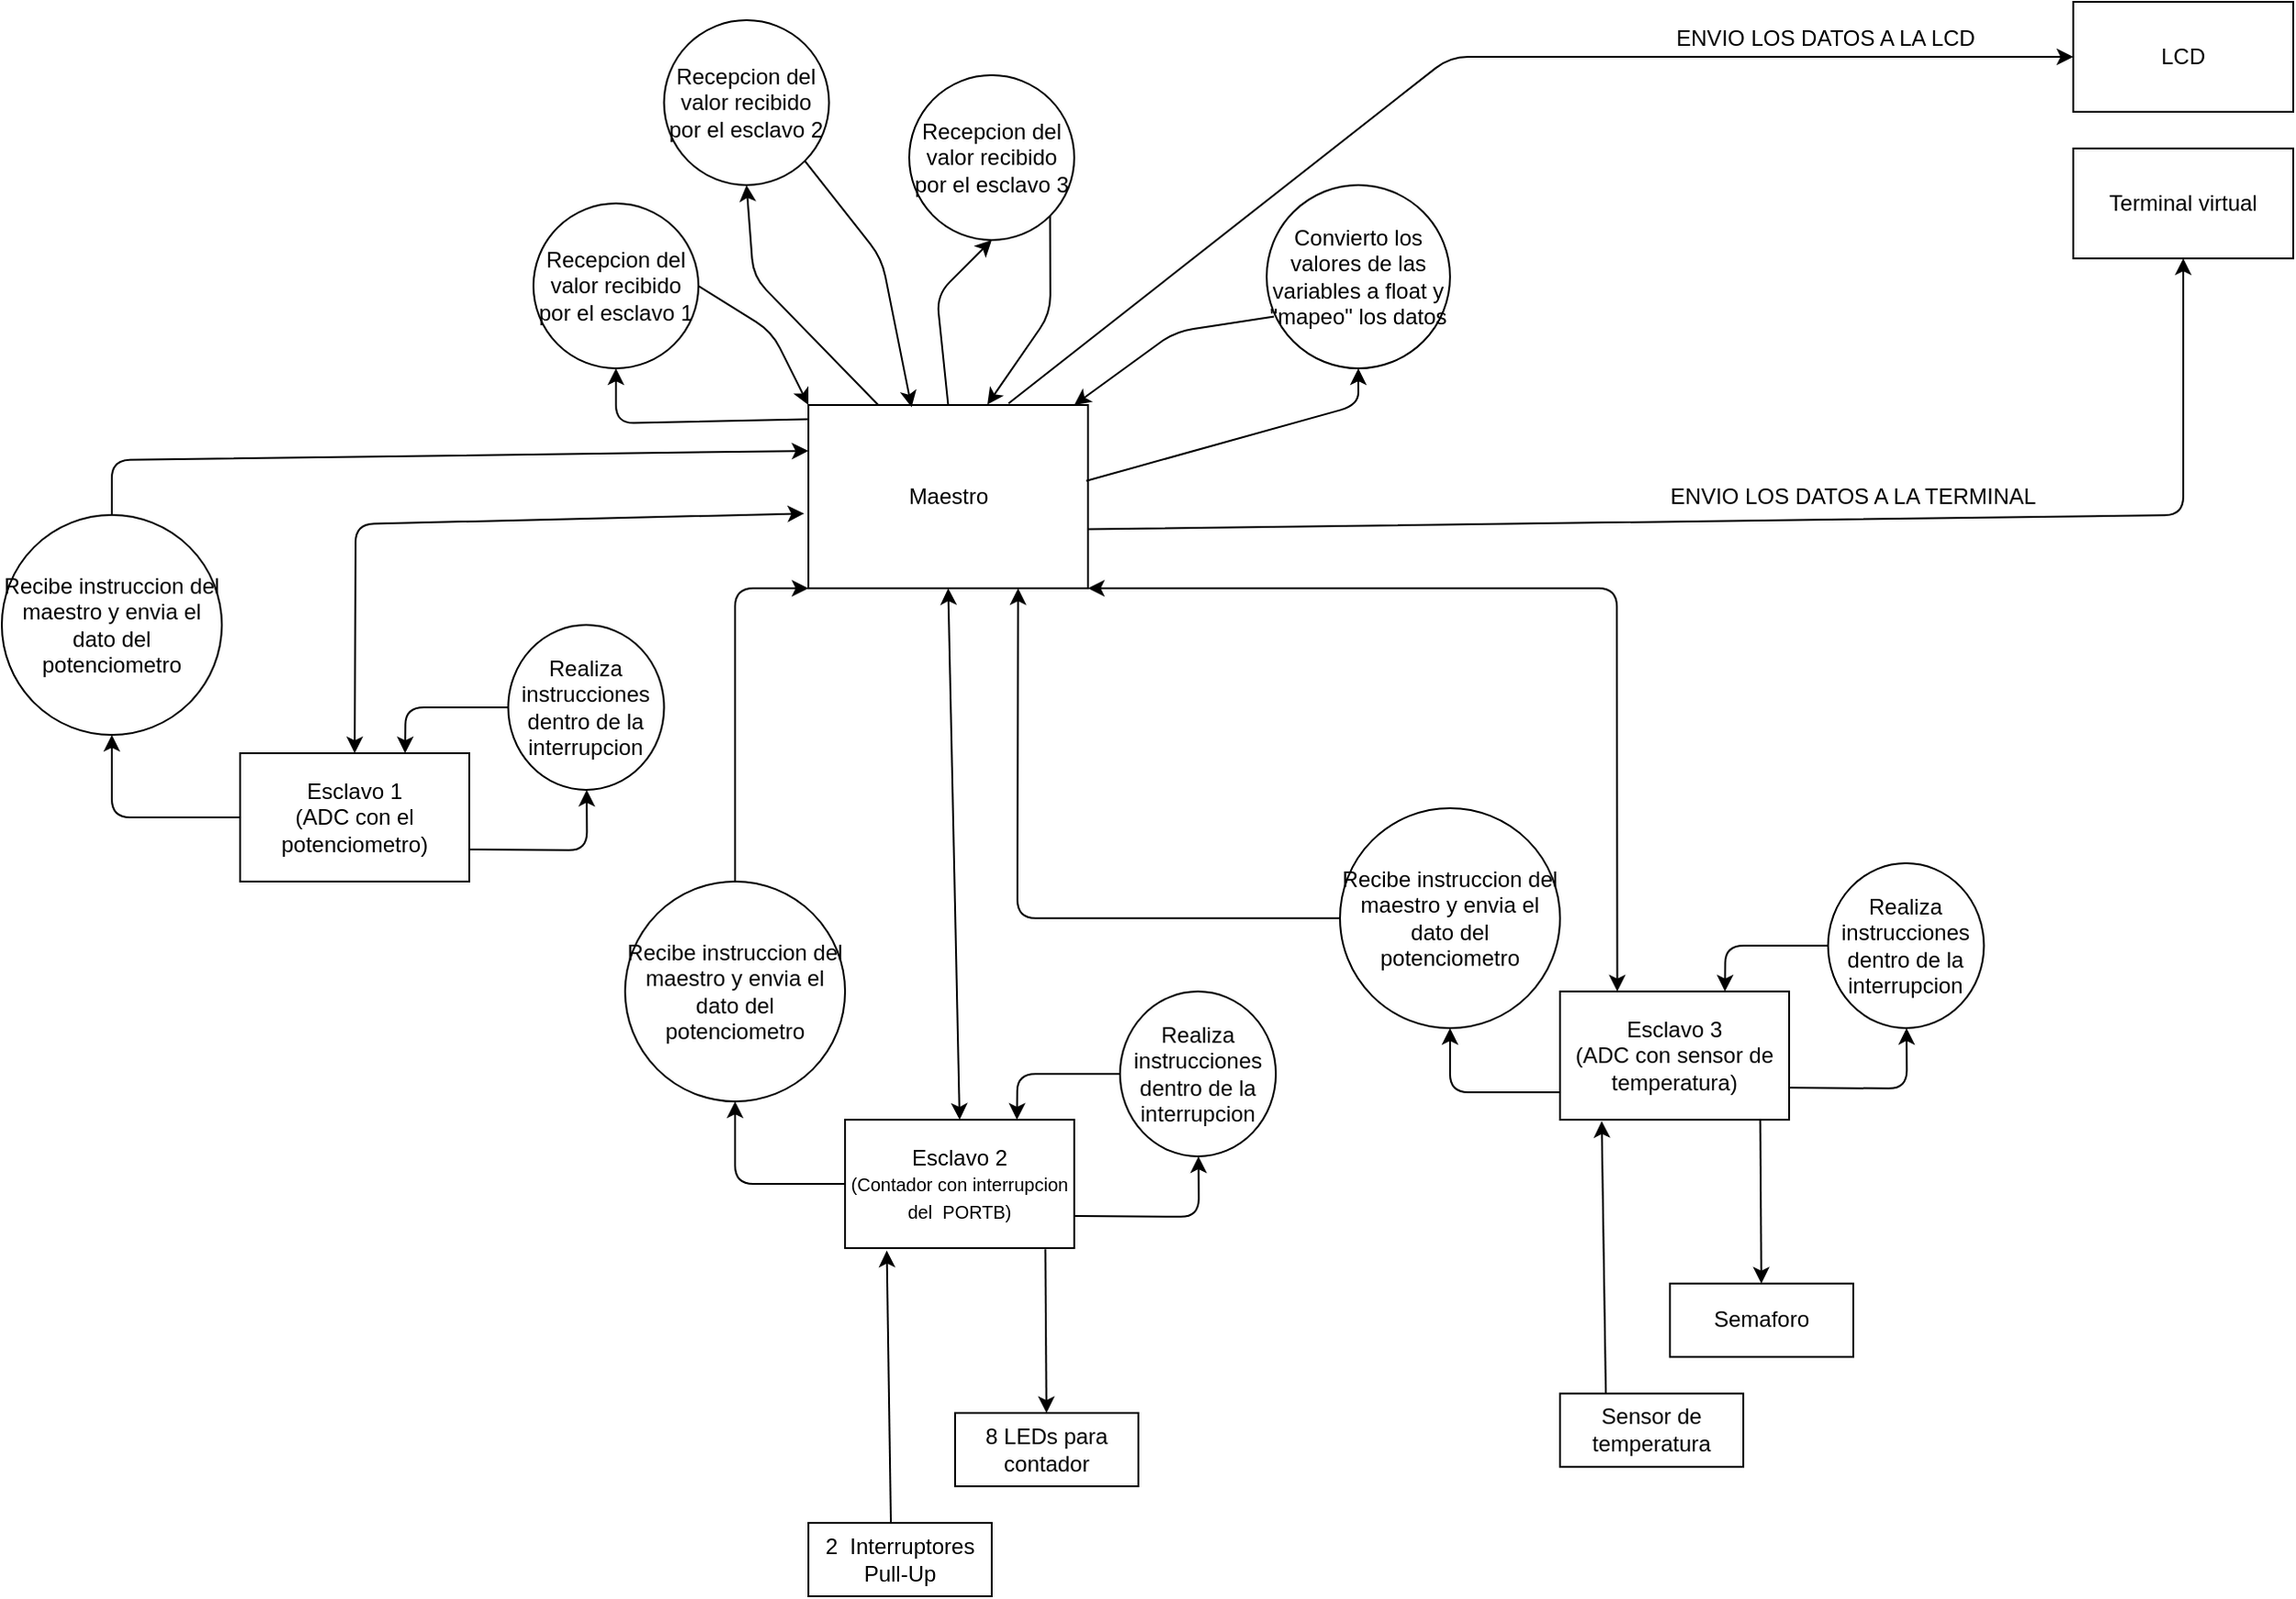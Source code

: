<mxfile version="14.2.9" type="device"><diagram id="kL_jKORAwtKstuIl_HJu" name="Page-1"><mxGraphModel dx="2580" dy="980" grid="1" gridSize="10" guides="1" tooltips="1" connect="1" arrows="1" fold="1" page="1" pageScale="1" pageWidth="850" pageHeight="1100" math="0" shadow="0"><root><mxCell id="0"/><mxCell id="1" parent="0"/><mxCell id="djHh3tj30gw9W-yw75Sn-1" value="Maestro" style="rounded=0;whiteSpace=wrap;html=1;" vertex="1" parent="1"><mxGeometry x="-50" y="260" width="152.5" height="100" as="geometry"/></mxCell><mxCell id="djHh3tj30gw9W-yw75Sn-2" value="Esclavo 1 &lt;br&gt;(ADC con el potenciometro)" style="rounded=0;whiteSpace=wrap;html=1;" vertex="1" parent="1"><mxGeometry x="-360" y="450" width="125" height="70" as="geometry"/></mxCell><mxCell id="djHh3tj30gw9W-yw75Sn-3" value="Esclavo 2&lt;br&gt;&lt;font style=&quot;font-size: 10px&quot;&gt;(Contador con interrupcion del&amp;nbsp; PORTB)&lt;/font&gt;" style="rounded=0;whiteSpace=wrap;html=1;" vertex="1" parent="1"><mxGeometry x="-30" y="650" width="125" height="70" as="geometry"/></mxCell><mxCell id="djHh3tj30gw9W-yw75Sn-4" value="Esclavo 3&lt;br&gt;(ADC con sensor de temperatura)" style="rounded=0;whiteSpace=wrap;html=1;" vertex="1" parent="1"><mxGeometry x="360" y="580" width="125" height="70" as="geometry"/></mxCell><mxCell id="djHh3tj30gw9W-yw75Sn-5" value="LCD" style="rounded=0;whiteSpace=wrap;html=1;" vertex="1" parent="1"><mxGeometry x="640" y="40" width="120" height="60" as="geometry"/></mxCell><mxCell id="djHh3tj30gw9W-yw75Sn-6" value="Terminal virtual" style="rounded=0;whiteSpace=wrap;html=1;" vertex="1" parent="1"><mxGeometry x="640" y="120" width="120" height="60" as="geometry"/></mxCell><mxCell id="djHh3tj30gw9W-yw75Sn-8" value="" style="endArrow=classic;html=1;entryX=0;entryY=0.5;entryDx=0;entryDy=0;exitX=0.716;exitY=-0.009;exitDx=0;exitDy=0;exitPerimeter=0;" edge="1" parent="1" source="djHh3tj30gw9W-yw75Sn-1" target="djHh3tj30gw9W-yw75Sn-5"><mxGeometry width="50" height="50" relative="1" as="geometry"><mxPoint x="400" y="310" as="sourcePoint"/><mxPoint x="450" y="260" as="targetPoint"/><Array as="points"><mxPoint x="300" y="70"/></Array></mxGeometry></mxCell><mxCell id="djHh3tj30gw9W-yw75Sn-10" value="" style="endArrow=classic;html=1;exitX=1.003;exitY=0.678;exitDx=0;exitDy=0;exitPerimeter=0;" edge="1" parent="1" source="djHh3tj30gw9W-yw75Sn-1" target="djHh3tj30gw9W-yw75Sn-6"><mxGeometry width="50" height="50" relative="1" as="geometry"><mxPoint x="488" y="135" as="sourcePoint"/><mxPoint x="450" y="260" as="targetPoint"/><Array as="points"><mxPoint x="700" y="320"/></Array></mxGeometry></mxCell><mxCell id="djHh3tj30gw9W-yw75Sn-14" value="" style="endArrow=classic;startArrow=classic;html=1;entryX=-0.015;entryY=0.592;entryDx=0;entryDy=0;exitX=0.5;exitY=0;exitDx=0;exitDy=0;entryPerimeter=0;" edge="1" parent="1" source="djHh3tj30gw9W-yw75Sn-2" target="djHh3tj30gw9W-yw75Sn-1"><mxGeometry width="50" height="50" relative="1" as="geometry"><mxPoint x="-180" y="510" as="sourcePoint"/><mxPoint x="-120" y="325.0" as="targetPoint"/><Array as="points"><mxPoint x="-297" y="325"/></Array></mxGeometry></mxCell><mxCell id="djHh3tj30gw9W-yw75Sn-15" value="" style="endArrow=classic;startArrow=classic;html=1;entryX=0.5;entryY=1;entryDx=0;entryDy=0;exitX=0.5;exitY=0;exitDx=0;exitDy=0;" edge="1" parent="1" source="djHh3tj30gw9W-yw75Sn-3" target="djHh3tj30gw9W-yw75Sn-1"><mxGeometry width="50" height="50" relative="1" as="geometry"><mxPoint x="60" y="510" as="sourcePoint"/><mxPoint x="110" y="460" as="targetPoint"/></mxGeometry></mxCell><mxCell id="djHh3tj30gw9W-yw75Sn-16" value="" style="endArrow=classic;startArrow=classic;html=1;entryX=1;entryY=1;entryDx=0;entryDy=0;exitX=0.25;exitY=0;exitDx=0;exitDy=0;" edge="1" parent="1" source="djHh3tj30gw9W-yw75Sn-4" target="djHh3tj30gw9W-yw75Sn-1"><mxGeometry width="50" height="50" relative="1" as="geometry"><mxPoint x="60" y="510" as="sourcePoint"/><mxPoint x="180" y="390" as="targetPoint"/><Array as="points"><mxPoint x="391" y="360"/></Array></mxGeometry></mxCell><mxCell id="djHh3tj30gw9W-yw75Sn-17" value="" style="endArrow=classic;html=1;exitX=0.874;exitY=1.009;exitDx=0;exitDy=0;exitPerimeter=0;" edge="1" parent="1" source="djHh3tj30gw9W-yw75Sn-3" target="djHh3tj30gw9W-yw75Sn-18"><mxGeometry width="50" height="50" relative="1" as="geometry"><mxPoint x="84" y="730" as="sourcePoint"/><mxPoint x="33" y="810" as="targetPoint"/></mxGeometry></mxCell><mxCell id="djHh3tj30gw9W-yw75Sn-18" value="8 LEDs para contador" style="rounded=0;whiteSpace=wrap;html=1;" vertex="1" parent="1"><mxGeometry x="30" y="810" width="100" height="40" as="geometry"/></mxCell><mxCell id="djHh3tj30gw9W-yw75Sn-19" value="2&amp;nbsp; Interruptores Pull-Up" style="rounded=0;whiteSpace=wrap;html=1;" vertex="1" parent="1"><mxGeometry x="-50" y="870" width="100" height="40" as="geometry"/></mxCell><mxCell id="djHh3tj30gw9W-yw75Sn-20" value="" style="endArrow=classic;html=1;exitX=0.25;exitY=0;exitDx=0;exitDy=0;entryX=0.182;entryY=1.02;entryDx=0;entryDy=0;entryPerimeter=0;" edge="1" parent="1" target="djHh3tj30gw9W-yw75Sn-3"><mxGeometry width="50" height="50" relative="1" as="geometry"><mxPoint x="-5" y="870" as="sourcePoint"/><mxPoint x="80" y="640" as="targetPoint"/></mxGeometry></mxCell><mxCell id="djHh3tj30gw9W-yw75Sn-21" value="" style="endArrow=classic;html=1;exitX=0.874;exitY=1.009;exitDx=0;exitDy=0;exitPerimeter=0;" edge="1" parent="1" target="djHh3tj30gw9W-yw75Sn-22"><mxGeometry width="50" height="50" relative="1" as="geometry"><mxPoint x="469.25" y="650" as="sourcePoint"/><mxPoint x="423" y="739.37" as="targetPoint"/></mxGeometry></mxCell><mxCell id="djHh3tj30gw9W-yw75Sn-22" value="Semaforo" style="rounded=0;whiteSpace=wrap;html=1;" vertex="1" parent="1"><mxGeometry x="420" y="739.37" width="100" height="40" as="geometry"/></mxCell><mxCell id="djHh3tj30gw9W-yw75Sn-23" value="Sensor de temperatura" style="rounded=0;whiteSpace=wrap;html=1;" vertex="1" parent="1"><mxGeometry x="360" y="799.37" width="100" height="40" as="geometry"/></mxCell><mxCell id="djHh3tj30gw9W-yw75Sn-24" value="" style="endArrow=classic;html=1;exitX=0.25;exitY=0;exitDx=0;exitDy=0;entryX=0.182;entryY=1.02;entryDx=0;entryDy=0;entryPerimeter=0;" edge="1" parent="1" source="djHh3tj30gw9W-yw75Sn-23"><mxGeometry width="50" height="50" relative="1" as="geometry"><mxPoint x="420" y="619.37" as="sourcePoint"/><mxPoint x="382.75" y="650.77" as="targetPoint"/></mxGeometry></mxCell><mxCell id="djHh3tj30gw9W-yw75Sn-25" value="Realiza instrucciones dentro de la interrupcion" style="ellipse;whiteSpace=wrap;html=1;" vertex="1" parent="1"><mxGeometry x="120" y="580" width="85" height="90" as="geometry"/></mxCell><mxCell id="djHh3tj30gw9W-yw75Sn-26" value="" style="endArrow=classic;html=1;exitX=1;exitY=0.75;exitDx=0;exitDy=0;" edge="1" parent="1" source="djHh3tj30gw9W-yw75Sn-3" target="djHh3tj30gw9W-yw75Sn-25"><mxGeometry width="50" height="50" relative="1" as="geometry"><mxPoint x="30" y="750" as="sourcePoint"/><mxPoint x="80" y="700" as="targetPoint"/><Array as="points"><mxPoint x="163" y="703"/></Array></mxGeometry></mxCell><mxCell id="djHh3tj30gw9W-yw75Sn-27" value="" style="endArrow=classic;html=1;exitX=0;exitY=0.5;exitDx=0;exitDy=0;entryX=0.75;entryY=0;entryDx=0;entryDy=0;" edge="1" parent="1" source="djHh3tj30gw9W-yw75Sn-25" target="djHh3tj30gw9W-yw75Sn-3"><mxGeometry width="50" height="50" relative="1" as="geometry"><mxPoint x="30" y="750" as="sourcePoint"/><mxPoint x="80" y="700" as="targetPoint"/><Array as="points"><mxPoint x="64" y="625"/></Array></mxGeometry></mxCell><mxCell id="djHh3tj30gw9W-yw75Sn-28" value="Realiza instrucciones dentro de la interrupcion" style="ellipse;whiteSpace=wrap;html=1;" vertex="1" parent="1"><mxGeometry x="-213.75" y="380" width="85" height="90" as="geometry"/></mxCell><mxCell id="djHh3tj30gw9W-yw75Sn-29" value="" style="endArrow=classic;html=1;exitX=1;exitY=0.75;exitDx=0;exitDy=0;" edge="1" parent="1" target="djHh3tj30gw9W-yw75Sn-28" source="djHh3tj30gw9W-yw75Sn-2"><mxGeometry width="50" height="50" relative="1" as="geometry"><mxPoint x="-239" y="503" as="sourcePoint"/><mxPoint x="-253.75" y="500" as="targetPoint"/><Array as="points"><mxPoint x="-170.75" y="503"/></Array></mxGeometry></mxCell><mxCell id="djHh3tj30gw9W-yw75Sn-30" value="" style="endArrow=classic;html=1;exitX=0;exitY=0.5;exitDx=0;exitDy=0;entryX=0.75;entryY=0;entryDx=0;entryDy=0;" edge="1" parent="1" source="djHh3tj30gw9W-yw75Sn-28"><mxGeometry width="50" height="50" relative="1" as="geometry"><mxPoint x="-303.75" y="550" as="sourcePoint"/><mxPoint x="-270" y="450" as="targetPoint"/><Array as="points"><mxPoint x="-269.75" y="425"/></Array></mxGeometry></mxCell><mxCell id="djHh3tj30gw9W-yw75Sn-31" value="Realiza instrucciones dentro de la interrupcion" style="ellipse;whiteSpace=wrap;html=1;" vertex="1" parent="1"><mxGeometry x="506.25" y="510" width="85" height="90" as="geometry"/></mxCell><mxCell id="djHh3tj30gw9W-yw75Sn-32" value="" style="endArrow=classic;html=1;exitX=1;exitY=0.75;exitDx=0;exitDy=0;" edge="1" parent="1" target="djHh3tj30gw9W-yw75Sn-31" source="djHh3tj30gw9W-yw75Sn-4"><mxGeometry width="50" height="50" relative="1" as="geometry"><mxPoint x="481.25" y="632.5" as="sourcePoint"/><mxPoint x="466.25" y="630" as="targetPoint"/><Array as="points"><mxPoint x="549.25" y="633"/></Array></mxGeometry></mxCell><mxCell id="djHh3tj30gw9W-yw75Sn-33" value="" style="endArrow=classic;html=1;exitX=0;exitY=0.5;exitDx=0;exitDy=0;entryX=0.75;entryY=0;entryDx=0;entryDy=0;" edge="1" parent="1" source="djHh3tj30gw9W-yw75Sn-31"><mxGeometry width="50" height="50" relative="1" as="geometry"><mxPoint x="416.25" y="680" as="sourcePoint"/><mxPoint x="450" y="580" as="targetPoint"/><Array as="points"><mxPoint x="450.25" y="555"/></Array></mxGeometry></mxCell><mxCell id="djHh3tj30gw9W-yw75Sn-34" value="" style="endArrow=classic;html=1;exitX=0;exitY=0.5;exitDx=0;exitDy=0;" edge="1" parent="1" source="djHh3tj30gw9W-yw75Sn-2" target="djHh3tj30gw9W-yw75Sn-35"><mxGeometry width="50" height="50" relative="1" as="geometry"><mxPoint x="-50" y="550" as="sourcePoint"/><mxPoint x="-410" y="440" as="targetPoint"/><Array as="points"><mxPoint x="-430" y="485"/></Array></mxGeometry></mxCell><mxCell id="djHh3tj30gw9W-yw75Sn-35" value="Recibe instruccion del maestro y envia el dato del potenciometro" style="ellipse;whiteSpace=wrap;html=1;aspect=fixed;" vertex="1" parent="1"><mxGeometry x="-490" y="320" width="120" height="120" as="geometry"/></mxCell><mxCell id="djHh3tj30gw9W-yw75Sn-36" value="" style="endArrow=classic;html=1;entryX=0;entryY=0.25;entryDx=0;entryDy=0;exitX=0.5;exitY=0;exitDx=0;exitDy=0;" edge="1" parent="1" source="djHh3tj30gw9W-yw75Sn-35" target="djHh3tj30gw9W-yw75Sn-1"><mxGeometry width="50" height="50" relative="1" as="geometry"><mxPoint x="-50" y="510" as="sourcePoint"/><mxPoint x="-120" y="290.0" as="targetPoint"/><Array as="points"><mxPoint x="-430" y="290"/></Array></mxGeometry></mxCell><mxCell id="djHh3tj30gw9W-yw75Sn-37" value="" style="endArrow=classic;html=1;exitX=0;exitY=0.5;exitDx=0;exitDy=0;" edge="1" parent="1" target="djHh3tj30gw9W-yw75Sn-38"><mxGeometry width="50" height="50" relative="1" as="geometry"><mxPoint x="-30" y="685" as="sourcePoint"/><mxPoint x="-80" y="640" as="targetPoint"/><Array as="points"><mxPoint x="-90" y="685"/></Array></mxGeometry></mxCell><mxCell id="djHh3tj30gw9W-yw75Sn-38" value="Recibe instruccion del maestro y envia el dato del potenciometro" style="ellipse;whiteSpace=wrap;html=1;aspect=fixed;" vertex="1" parent="1"><mxGeometry x="-150" y="520" width="120" height="120" as="geometry"/></mxCell><mxCell id="djHh3tj30gw9W-yw75Sn-39" value="" style="endArrow=classic;html=1;exitX=0.5;exitY=0;exitDx=0;exitDy=0;entryX=0;entryY=1;entryDx=0;entryDy=0;" edge="1" parent="1" source="djHh3tj30gw9W-yw75Sn-38" target="djHh3tj30gw9W-yw75Sn-1"><mxGeometry width="50" height="50" relative="1" as="geometry"><mxPoint x="280" y="710" as="sourcePoint"/><mxPoint x="300" y="490.0" as="targetPoint"/><Array as="points"><mxPoint x="-90" y="360"/></Array></mxGeometry></mxCell><mxCell id="djHh3tj30gw9W-yw75Sn-40" value="" style="endArrow=classic;html=1;exitX=0;exitY=0.5;exitDx=0;exitDy=0;" edge="1" parent="1" target="djHh3tj30gw9W-yw75Sn-41"><mxGeometry width="50" height="50" relative="1" as="geometry"><mxPoint x="360" y="635" as="sourcePoint"/><mxPoint x="310" y="590" as="targetPoint"/><Array as="points"><mxPoint x="300" y="635"/></Array></mxGeometry></mxCell><mxCell id="djHh3tj30gw9W-yw75Sn-41" value="Recibe instruccion del maestro y envia el dato del potenciometro" style="ellipse;whiteSpace=wrap;html=1;aspect=fixed;" vertex="1" parent="1"><mxGeometry x="240" y="480" width="120" height="120" as="geometry"/></mxCell><mxCell id="djHh3tj30gw9W-yw75Sn-42" value="" style="endArrow=classic;html=1;exitX=0;exitY=0.5;exitDx=0;exitDy=0;entryX=0.75;entryY=1;entryDx=0;entryDy=0;" edge="1" parent="1" source="djHh3tj30gw9W-yw75Sn-41" target="djHh3tj30gw9W-yw75Sn-1"><mxGeometry width="50" height="50" relative="1" as="geometry"><mxPoint x="670" y="660" as="sourcePoint"/><mxPoint x="360" y="310.0" as="targetPoint"/><Array as="points"><mxPoint x="64" y="540"/></Array></mxGeometry></mxCell><mxCell id="djHh3tj30gw9W-yw75Sn-43" value="Recepcion del valor recibido por el esclavo 1" style="ellipse;whiteSpace=wrap;html=1;aspect=fixed;" vertex="1" parent="1"><mxGeometry x="-200" y="150" width="90" height="90" as="geometry"/></mxCell><mxCell id="djHh3tj30gw9W-yw75Sn-44" value="Recepcion del valor recibido por el esclavo 2" style="ellipse;whiteSpace=wrap;html=1;aspect=fixed;" vertex="1" parent="1"><mxGeometry x="-128.75" y="50" width="90" height="90" as="geometry"/></mxCell><mxCell id="djHh3tj30gw9W-yw75Sn-45" value="Recepcion del valor recibido por el esclavo 3" style="ellipse;whiteSpace=wrap;html=1;aspect=fixed;" vertex="1" parent="1"><mxGeometry x="5" y="80" width="90" height="90" as="geometry"/></mxCell><mxCell id="djHh3tj30gw9W-yw75Sn-46" value="" style="endArrow=classic;html=1;entryX=0.5;entryY=1;entryDx=0;entryDy=0;exitX=-0.002;exitY=0.078;exitDx=0;exitDy=0;exitPerimeter=0;" edge="1" parent="1" source="djHh3tj30gw9W-yw75Sn-1" target="djHh3tj30gw9W-yw75Sn-43"><mxGeometry width="50" height="50" relative="1" as="geometry"><mxPoint x="290" y="400" as="sourcePoint"/><mxPoint x="340" y="350" as="targetPoint"/><Array as="points"><mxPoint x="-155" y="270"/></Array></mxGeometry></mxCell><mxCell id="djHh3tj30gw9W-yw75Sn-47" value="" style="endArrow=classic;html=1;exitX=0.25;exitY=0;exitDx=0;exitDy=0;entryX=0.5;entryY=1;entryDx=0;entryDy=0;" edge="1" parent="1" source="djHh3tj30gw9W-yw75Sn-1" target="djHh3tj30gw9W-yw75Sn-44"><mxGeometry width="50" height="50" relative="1" as="geometry"><mxPoint x="120" y="350" as="sourcePoint"/><mxPoint x="170" y="300" as="targetPoint"/><Array as="points"><mxPoint x="-80" y="190"/></Array></mxGeometry></mxCell><mxCell id="djHh3tj30gw9W-yw75Sn-48" value="" style="endArrow=classic;html=1;entryX=0.5;entryY=1;entryDx=0;entryDy=0;exitX=0.5;exitY=0;exitDx=0;exitDy=0;" edge="1" parent="1" source="djHh3tj30gw9W-yw75Sn-1" target="djHh3tj30gw9W-yw75Sn-45"><mxGeometry width="50" height="50" relative="1" as="geometry"><mxPoint x="120" y="350" as="sourcePoint"/><mxPoint x="170" y="300" as="targetPoint"/><Array as="points"><mxPoint x="20" y="200"/></Array></mxGeometry></mxCell><mxCell id="djHh3tj30gw9W-yw75Sn-49" value="" style="endArrow=classic;html=1;exitX=1;exitY=0.5;exitDx=0;exitDy=0;entryX=0;entryY=0;entryDx=0;entryDy=0;" edge="1" parent="1" source="djHh3tj30gw9W-yw75Sn-43" target="djHh3tj30gw9W-yw75Sn-1"><mxGeometry width="50" height="50" relative="1" as="geometry"><mxPoint x="120" y="350" as="sourcePoint"/><mxPoint x="170" y="300" as="targetPoint"/><Array as="points"><mxPoint x="-70" y="220"/></Array></mxGeometry></mxCell><mxCell id="djHh3tj30gw9W-yw75Sn-50" value="" style="endArrow=classic;html=1;exitX=1;exitY=1;exitDx=0;exitDy=0;entryX=0.369;entryY=0.012;entryDx=0;entryDy=0;entryPerimeter=0;" edge="1" parent="1" source="djHh3tj30gw9W-yw75Sn-44" target="djHh3tj30gw9W-yw75Sn-1"><mxGeometry width="50" height="50" relative="1" as="geometry"><mxPoint x="120" y="350" as="sourcePoint"/><mxPoint x="170" y="300" as="targetPoint"/><Array as="points"><mxPoint x="-10" y="180"/></Array></mxGeometry></mxCell><mxCell id="djHh3tj30gw9W-yw75Sn-51" value="" style="endArrow=classic;html=1;exitX=1;exitY=1;exitDx=0;exitDy=0;entryX=0.64;entryY=-0.002;entryDx=0;entryDy=0;entryPerimeter=0;" edge="1" parent="1" source="djHh3tj30gw9W-yw75Sn-45" target="djHh3tj30gw9W-yw75Sn-1"><mxGeometry width="50" height="50" relative="1" as="geometry"><mxPoint x="120" y="350" as="sourcePoint"/><mxPoint x="170" y="300" as="targetPoint"/><Array as="points"><mxPoint x="82" y="210"/></Array></mxGeometry></mxCell><mxCell id="djHh3tj30gw9W-yw75Sn-52" value="Convierto los valores de las variables a float y &quot;mapeo&quot; los datos" style="ellipse;whiteSpace=wrap;html=1;aspect=fixed;" vertex="1" parent="1"><mxGeometry x="200" y="140" width="100" height="100" as="geometry"/></mxCell><mxCell id="djHh3tj30gw9W-yw75Sn-53" value="" style="endArrow=classic;html=1;exitX=0.994;exitY=0.414;exitDx=0;exitDy=0;entryX=0.5;entryY=1;entryDx=0;entryDy=0;exitPerimeter=0;" edge="1" parent="1" source="djHh3tj30gw9W-yw75Sn-1" target="djHh3tj30gw9W-yw75Sn-52"><mxGeometry width="50" height="50" relative="1" as="geometry"><mxPoint x="200" y="240" as="sourcePoint"/><mxPoint x="210" y="220" as="targetPoint"/><Array as="points"><mxPoint x="250" y="260"/></Array></mxGeometry></mxCell><mxCell id="djHh3tj30gw9W-yw75Sn-54" value="" style="endArrow=classic;html=1;exitX=0.04;exitY=0.718;exitDx=0;exitDy=0;exitPerimeter=0;" edge="1" parent="1" source="djHh3tj30gw9W-yw75Sn-52" target="djHh3tj30gw9W-yw75Sn-1"><mxGeometry width="50" height="50" relative="1" as="geometry"><mxPoint x="200" y="240" as="sourcePoint"/><mxPoint x="250" y="190" as="targetPoint"/><Array as="points"><mxPoint x="150" y="220"/></Array></mxGeometry></mxCell><mxCell id="djHh3tj30gw9W-yw75Sn-55" value="ENVIO LOS DATOS A LA LCD" style="text;html=1;strokeColor=none;fillColor=none;align=center;verticalAlign=middle;whiteSpace=wrap;rounded=0;" vertex="1" parent="1"><mxGeometry x="420" y="50" width="170" height="20" as="geometry"/></mxCell><mxCell id="djHh3tj30gw9W-yw75Sn-56" value="ENVIO LOS DATOS A LA TERMINAL" style="text;html=1;strokeColor=none;fillColor=none;align=center;verticalAlign=middle;whiteSpace=wrap;rounded=0;rotation=0;" vertex="1" parent="1"><mxGeometry x="410" y="300" width="220" height="20" as="geometry"/></mxCell></root></mxGraphModel></diagram></mxfile>